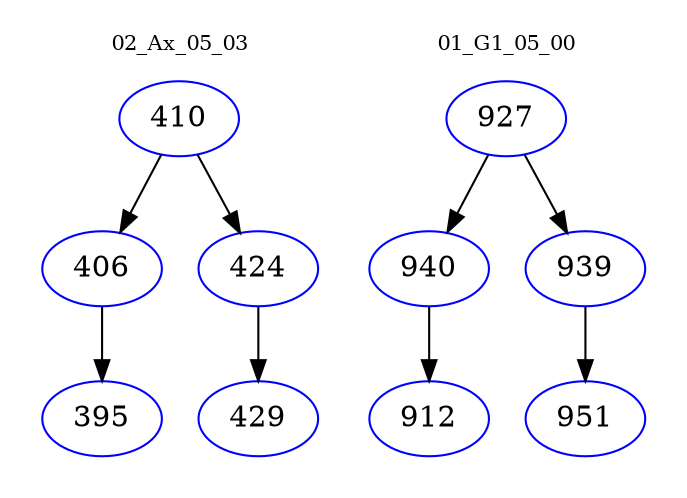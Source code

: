 digraph{
subgraph cluster_0 {
color = white
label = "02_Ax_05_03";
fontsize=10;
T0_410 [label="410", color="blue"]
T0_410 -> T0_406 [color="black"]
T0_406 [label="406", color="blue"]
T0_406 -> T0_395 [color="black"]
T0_395 [label="395", color="blue"]
T0_410 -> T0_424 [color="black"]
T0_424 [label="424", color="blue"]
T0_424 -> T0_429 [color="black"]
T0_429 [label="429", color="blue"]
}
subgraph cluster_1 {
color = white
label = "01_G1_05_00";
fontsize=10;
T1_927 [label="927", color="blue"]
T1_927 -> T1_940 [color="black"]
T1_940 [label="940", color="blue"]
T1_940 -> T1_912 [color="black"]
T1_912 [label="912", color="blue"]
T1_927 -> T1_939 [color="black"]
T1_939 [label="939", color="blue"]
T1_939 -> T1_951 [color="black"]
T1_951 [label="951", color="blue"]
}
}
